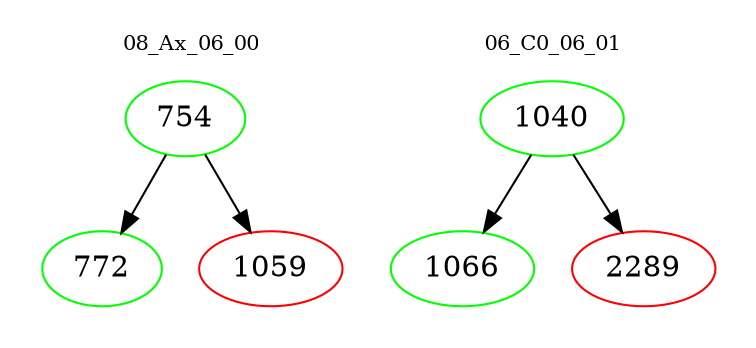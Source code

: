 digraph{
subgraph cluster_0 {
color = white
label = "08_Ax_06_00";
fontsize=10;
T0_754 [label="754", color="green"]
T0_754 -> T0_772 [color="black"]
T0_772 [label="772", color="green"]
T0_754 -> T0_1059 [color="black"]
T0_1059 [label="1059", color="red"]
}
subgraph cluster_1 {
color = white
label = "06_C0_06_01";
fontsize=10;
T1_1040 [label="1040", color="green"]
T1_1040 -> T1_1066 [color="black"]
T1_1066 [label="1066", color="green"]
T1_1040 -> T1_2289 [color="black"]
T1_2289 [label="2289", color="red"]
}
}
